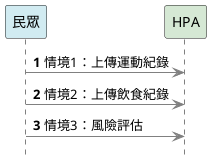 @startuml
autonumber

skinparam sequence {
ArrowColor gray
ActorBorderColor gray
LifeLineBorderColor black
}
skinparam shadowing false
hide footbox

participant 民眾 #d1ebf1
participant HPA  #D5E8D4
民眾 -> HPA: 情境1：上傳運動紀錄
民眾 -> HPA: 情境2：上傳飲食紀錄
民眾 -> HPA: 情境3：風險評估
@enduml